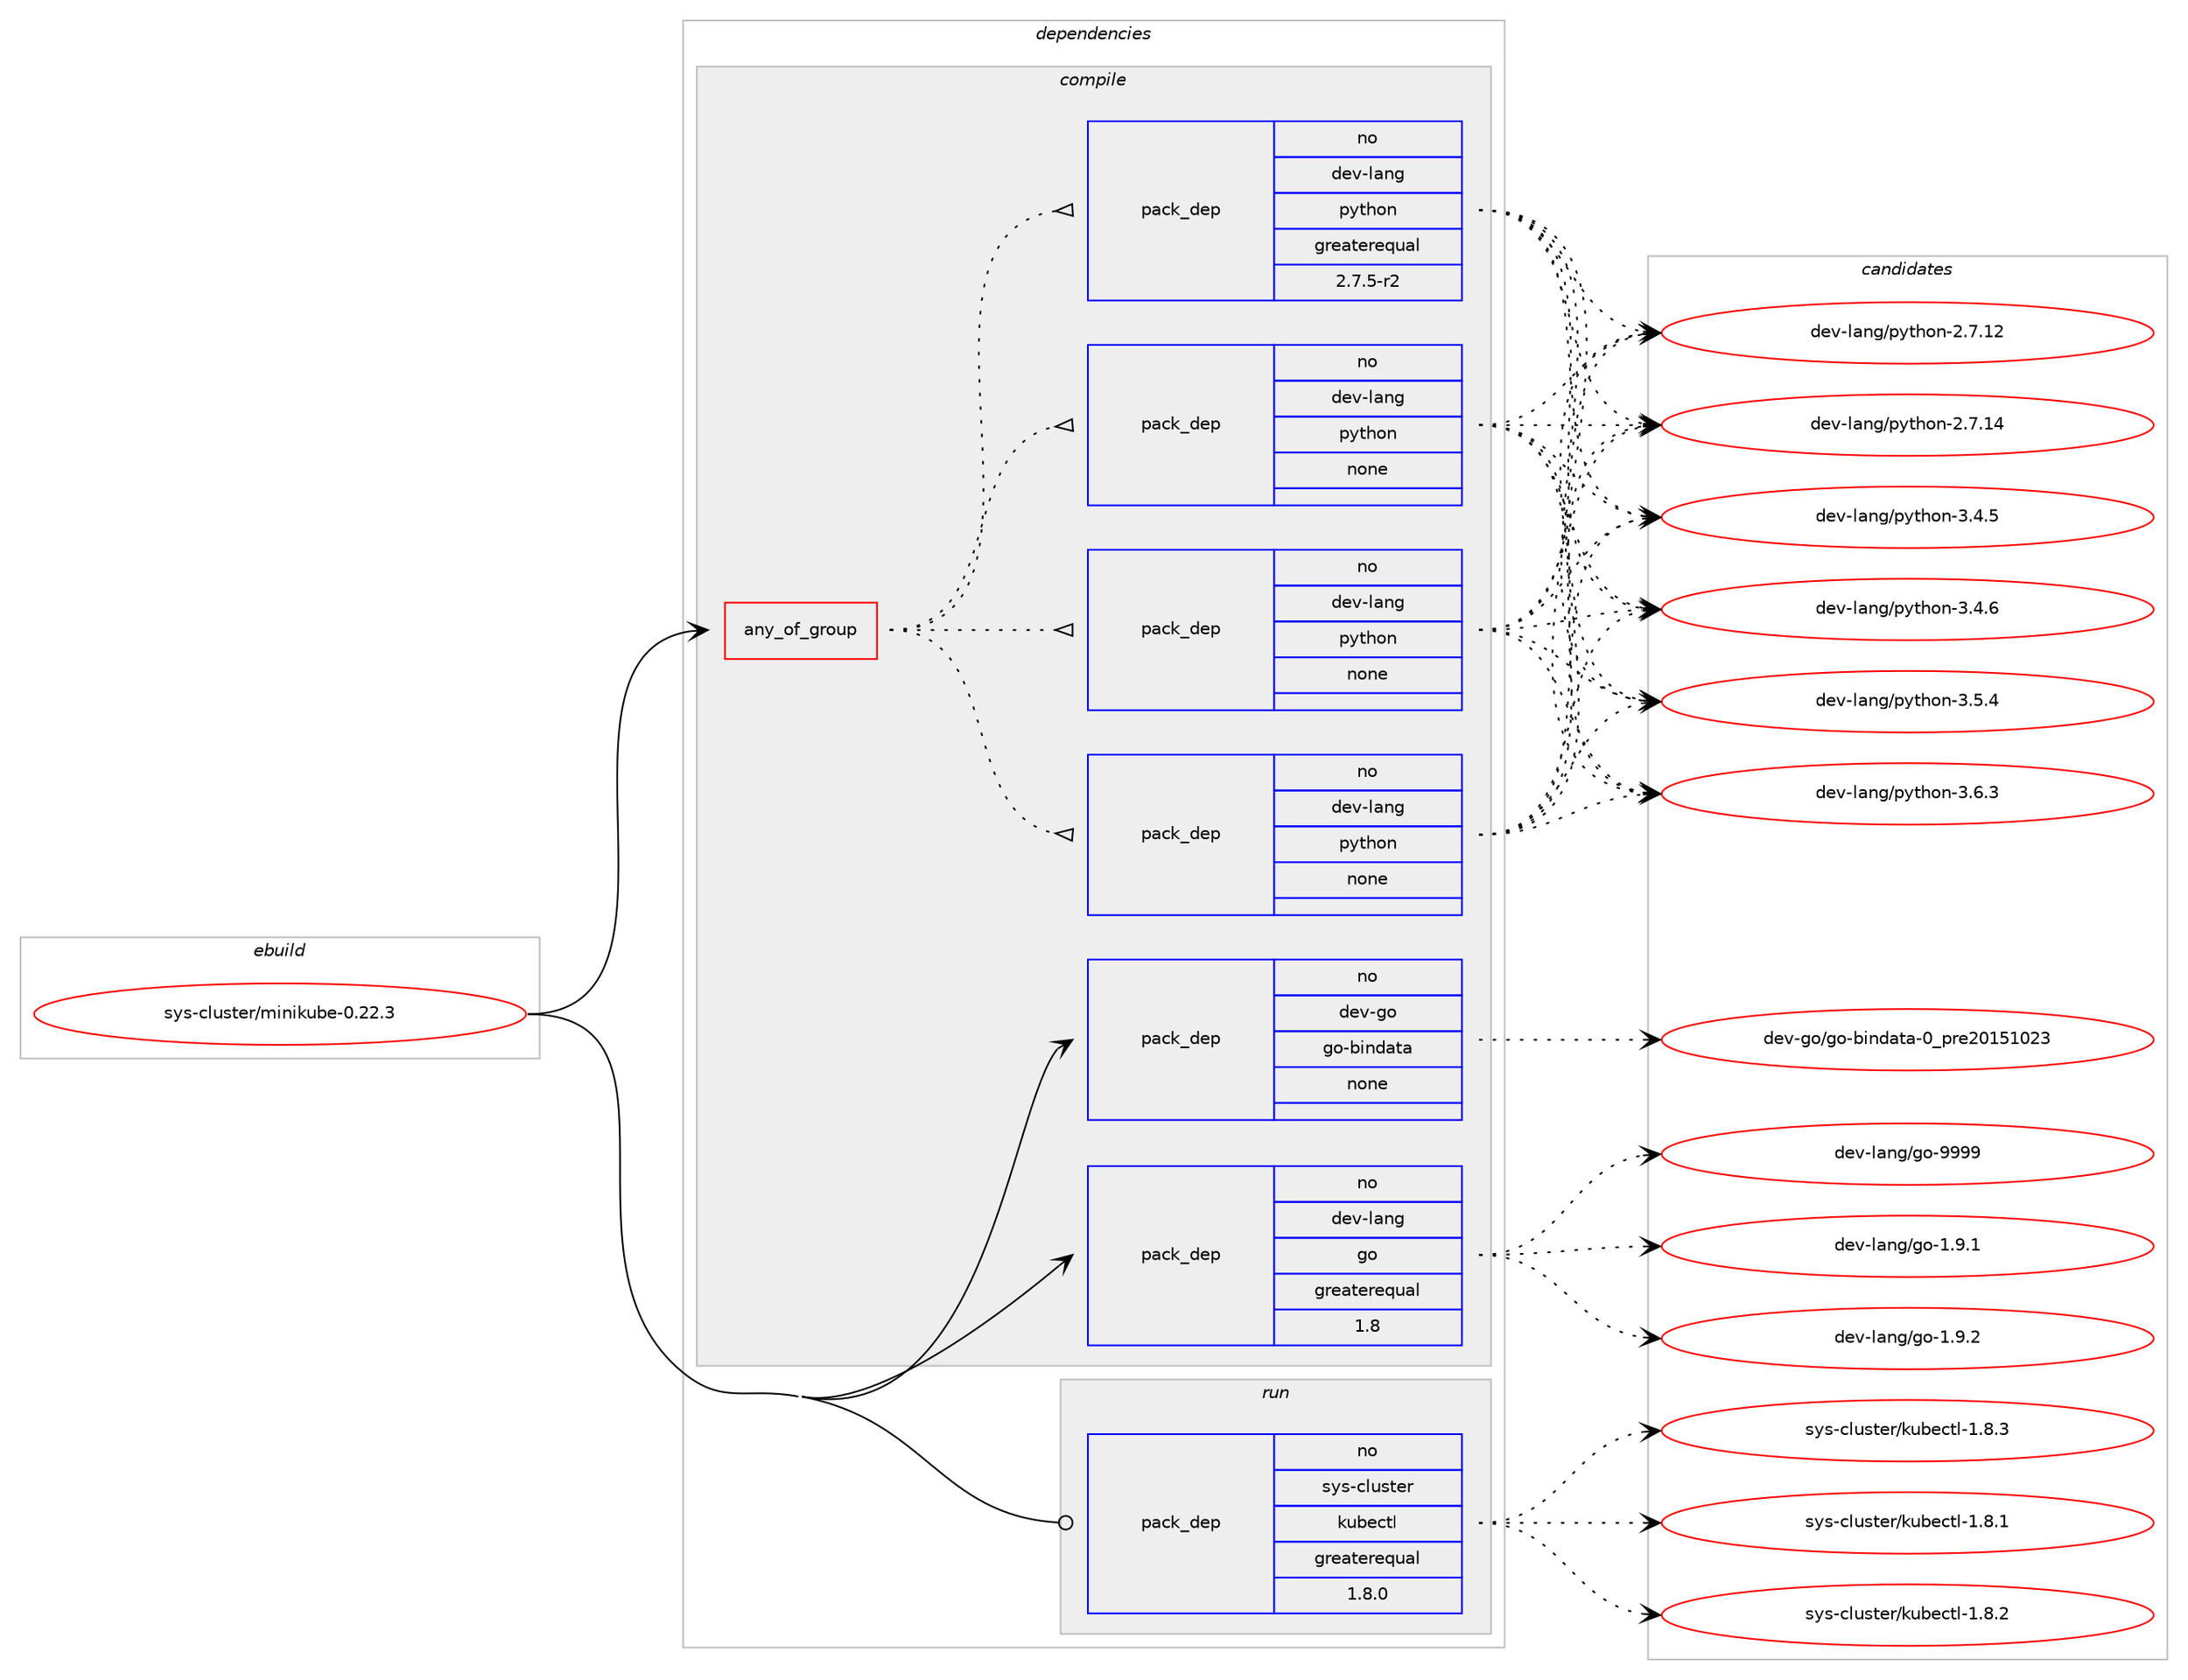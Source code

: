 digraph prolog {

# *************
# Graph options
# *************

newrank=true;
concentrate=true;
compound=true;
graph [rankdir=LR,fontname=Helvetica,fontsize=10,ranksep=1.5];#, ranksep=2.5, nodesep=0.2];
edge  [arrowhead=vee];
node  [fontname=Helvetica,fontsize=10];

# **********
# The ebuild
# **********

subgraph cluster_leftcol {
color=gray;
rank=same;
label=<<i>ebuild</i>>;
id [label="sys-cluster/minikube-0.22.3", color=red, width=4, href="../sys-cluster/minikube-0.22.3.svg"];
}

# ****************
# The dependencies
# ****************

subgraph cluster_midcol {
color=gray;
label=<<i>dependencies</i>>;
subgraph cluster_compile {
fillcolor="#eeeeee";
style=filled;
label=<<i>compile</i>>;
subgraph any8122 {
dependency480728 [label=<<TABLE BORDER="0" CELLBORDER="1" CELLSPACING="0" CELLPADDING="4"><TR><TD CELLPADDING="10">any_of_group</TD></TR></TABLE>>, shape=none, color=red];subgraph pack356899 {
dependency480729 [label=<<TABLE BORDER="0" CELLBORDER="1" CELLSPACING="0" CELLPADDING="4" WIDTH="220"><TR><TD ROWSPAN="6" CELLPADDING="30">pack_dep</TD></TR><TR><TD WIDTH="110">no</TD></TR><TR><TD>dev-lang</TD></TR><TR><TD>python</TD></TR><TR><TD>none</TD></TR><TR><TD></TD></TR></TABLE>>, shape=none, color=blue];
}
dependency480728:e -> dependency480729:w [weight=20,style="dotted",arrowhead="oinv"];
subgraph pack356900 {
dependency480730 [label=<<TABLE BORDER="0" CELLBORDER="1" CELLSPACING="0" CELLPADDING="4" WIDTH="220"><TR><TD ROWSPAN="6" CELLPADDING="30">pack_dep</TD></TR><TR><TD WIDTH="110">no</TD></TR><TR><TD>dev-lang</TD></TR><TR><TD>python</TD></TR><TR><TD>none</TD></TR><TR><TD></TD></TR></TABLE>>, shape=none, color=blue];
}
dependency480728:e -> dependency480730:w [weight=20,style="dotted",arrowhead="oinv"];
subgraph pack356901 {
dependency480731 [label=<<TABLE BORDER="0" CELLBORDER="1" CELLSPACING="0" CELLPADDING="4" WIDTH="220"><TR><TD ROWSPAN="6" CELLPADDING="30">pack_dep</TD></TR><TR><TD WIDTH="110">no</TD></TR><TR><TD>dev-lang</TD></TR><TR><TD>python</TD></TR><TR><TD>none</TD></TR><TR><TD></TD></TR></TABLE>>, shape=none, color=blue];
}
dependency480728:e -> dependency480731:w [weight=20,style="dotted",arrowhead="oinv"];
subgraph pack356902 {
dependency480732 [label=<<TABLE BORDER="0" CELLBORDER="1" CELLSPACING="0" CELLPADDING="4" WIDTH="220"><TR><TD ROWSPAN="6" CELLPADDING="30">pack_dep</TD></TR><TR><TD WIDTH="110">no</TD></TR><TR><TD>dev-lang</TD></TR><TR><TD>python</TD></TR><TR><TD>greaterequal</TD></TR><TR><TD>2.7.5-r2</TD></TR></TABLE>>, shape=none, color=blue];
}
dependency480728:e -> dependency480732:w [weight=20,style="dotted",arrowhead="oinv"];
}
id:e -> dependency480728:w [weight=20,style="solid",arrowhead="vee"];
subgraph pack356903 {
dependency480733 [label=<<TABLE BORDER="0" CELLBORDER="1" CELLSPACING="0" CELLPADDING="4" WIDTH="220"><TR><TD ROWSPAN="6" CELLPADDING="30">pack_dep</TD></TR><TR><TD WIDTH="110">no</TD></TR><TR><TD>dev-go</TD></TR><TR><TD>go-bindata</TD></TR><TR><TD>none</TD></TR><TR><TD></TD></TR></TABLE>>, shape=none, color=blue];
}
id:e -> dependency480733:w [weight=20,style="solid",arrowhead="vee"];
subgraph pack356904 {
dependency480734 [label=<<TABLE BORDER="0" CELLBORDER="1" CELLSPACING="0" CELLPADDING="4" WIDTH="220"><TR><TD ROWSPAN="6" CELLPADDING="30">pack_dep</TD></TR><TR><TD WIDTH="110">no</TD></TR><TR><TD>dev-lang</TD></TR><TR><TD>go</TD></TR><TR><TD>greaterequal</TD></TR><TR><TD>1.8</TD></TR></TABLE>>, shape=none, color=blue];
}
id:e -> dependency480734:w [weight=20,style="solid",arrowhead="vee"];
}
subgraph cluster_compileandrun {
fillcolor="#eeeeee";
style=filled;
label=<<i>compile and run</i>>;
}
subgraph cluster_run {
fillcolor="#eeeeee";
style=filled;
label=<<i>run</i>>;
subgraph pack356905 {
dependency480735 [label=<<TABLE BORDER="0" CELLBORDER="1" CELLSPACING="0" CELLPADDING="4" WIDTH="220"><TR><TD ROWSPAN="6" CELLPADDING="30">pack_dep</TD></TR><TR><TD WIDTH="110">no</TD></TR><TR><TD>sys-cluster</TD></TR><TR><TD>kubectl</TD></TR><TR><TD>greaterequal</TD></TR><TR><TD>1.8.0</TD></TR></TABLE>>, shape=none, color=blue];
}
id:e -> dependency480735:w [weight=20,style="solid",arrowhead="odot"];
}
}

# **************
# The candidates
# **************

subgraph cluster_choices {
rank=same;
color=gray;
label=<<i>candidates</i>>;

subgraph choice356899 {
color=black;
nodesep=1;
choice10010111845108971101034711212111610411111045504655464950 [label="dev-lang/python-2.7.12", color=red, width=4,href="../dev-lang/python-2.7.12.svg"];
choice10010111845108971101034711212111610411111045504655464952 [label="dev-lang/python-2.7.14", color=red, width=4,href="../dev-lang/python-2.7.14.svg"];
choice100101118451089711010347112121116104111110455146524653 [label="dev-lang/python-3.4.5", color=red, width=4,href="../dev-lang/python-3.4.5.svg"];
choice100101118451089711010347112121116104111110455146524654 [label="dev-lang/python-3.4.6", color=red, width=4,href="../dev-lang/python-3.4.6.svg"];
choice100101118451089711010347112121116104111110455146534652 [label="dev-lang/python-3.5.4", color=red, width=4,href="../dev-lang/python-3.5.4.svg"];
choice100101118451089711010347112121116104111110455146544651 [label="dev-lang/python-3.6.3", color=red, width=4,href="../dev-lang/python-3.6.3.svg"];
dependency480729:e -> choice10010111845108971101034711212111610411111045504655464950:w [style=dotted,weight="100"];
dependency480729:e -> choice10010111845108971101034711212111610411111045504655464952:w [style=dotted,weight="100"];
dependency480729:e -> choice100101118451089711010347112121116104111110455146524653:w [style=dotted,weight="100"];
dependency480729:e -> choice100101118451089711010347112121116104111110455146524654:w [style=dotted,weight="100"];
dependency480729:e -> choice100101118451089711010347112121116104111110455146534652:w [style=dotted,weight="100"];
dependency480729:e -> choice100101118451089711010347112121116104111110455146544651:w [style=dotted,weight="100"];
}
subgraph choice356900 {
color=black;
nodesep=1;
choice10010111845108971101034711212111610411111045504655464950 [label="dev-lang/python-2.7.12", color=red, width=4,href="../dev-lang/python-2.7.12.svg"];
choice10010111845108971101034711212111610411111045504655464952 [label="dev-lang/python-2.7.14", color=red, width=4,href="../dev-lang/python-2.7.14.svg"];
choice100101118451089711010347112121116104111110455146524653 [label="dev-lang/python-3.4.5", color=red, width=4,href="../dev-lang/python-3.4.5.svg"];
choice100101118451089711010347112121116104111110455146524654 [label="dev-lang/python-3.4.6", color=red, width=4,href="../dev-lang/python-3.4.6.svg"];
choice100101118451089711010347112121116104111110455146534652 [label="dev-lang/python-3.5.4", color=red, width=4,href="../dev-lang/python-3.5.4.svg"];
choice100101118451089711010347112121116104111110455146544651 [label="dev-lang/python-3.6.3", color=red, width=4,href="../dev-lang/python-3.6.3.svg"];
dependency480730:e -> choice10010111845108971101034711212111610411111045504655464950:w [style=dotted,weight="100"];
dependency480730:e -> choice10010111845108971101034711212111610411111045504655464952:w [style=dotted,weight="100"];
dependency480730:e -> choice100101118451089711010347112121116104111110455146524653:w [style=dotted,weight="100"];
dependency480730:e -> choice100101118451089711010347112121116104111110455146524654:w [style=dotted,weight="100"];
dependency480730:e -> choice100101118451089711010347112121116104111110455146534652:w [style=dotted,weight="100"];
dependency480730:e -> choice100101118451089711010347112121116104111110455146544651:w [style=dotted,weight="100"];
}
subgraph choice356901 {
color=black;
nodesep=1;
choice10010111845108971101034711212111610411111045504655464950 [label="dev-lang/python-2.7.12", color=red, width=4,href="../dev-lang/python-2.7.12.svg"];
choice10010111845108971101034711212111610411111045504655464952 [label="dev-lang/python-2.7.14", color=red, width=4,href="../dev-lang/python-2.7.14.svg"];
choice100101118451089711010347112121116104111110455146524653 [label="dev-lang/python-3.4.5", color=red, width=4,href="../dev-lang/python-3.4.5.svg"];
choice100101118451089711010347112121116104111110455146524654 [label="dev-lang/python-3.4.6", color=red, width=4,href="../dev-lang/python-3.4.6.svg"];
choice100101118451089711010347112121116104111110455146534652 [label="dev-lang/python-3.5.4", color=red, width=4,href="../dev-lang/python-3.5.4.svg"];
choice100101118451089711010347112121116104111110455146544651 [label="dev-lang/python-3.6.3", color=red, width=4,href="../dev-lang/python-3.6.3.svg"];
dependency480731:e -> choice10010111845108971101034711212111610411111045504655464950:w [style=dotted,weight="100"];
dependency480731:e -> choice10010111845108971101034711212111610411111045504655464952:w [style=dotted,weight="100"];
dependency480731:e -> choice100101118451089711010347112121116104111110455146524653:w [style=dotted,weight="100"];
dependency480731:e -> choice100101118451089711010347112121116104111110455146524654:w [style=dotted,weight="100"];
dependency480731:e -> choice100101118451089711010347112121116104111110455146534652:w [style=dotted,weight="100"];
dependency480731:e -> choice100101118451089711010347112121116104111110455146544651:w [style=dotted,weight="100"];
}
subgraph choice356902 {
color=black;
nodesep=1;
choice10010111845108971101034711212111610411111045504655464950 [label="dev-lang/python-2.7.12", color=red, width=4,href="../dev-lang/python-2.7.12.svg"];
choice10010111845108971101034711212111610411111045504655464952 [label="dev-lang/python-2.7.14", color=red, width=4,href="../dev-lang/python-2.7.14.svg"];
choice100101118451089711010347112121116104111110455146524653 [label="dev-lang/python-3.4.5", color=red, width=4,href="../dev-lang/python-3.4.5.svg"];
choice100101118451089711010347112121116104111110455146524654 [label="dev-lang/python-3.4.6", color=red, width=4,href="../dev-lang/python-3.4.6.svg"];
choice100101118451089711010347112121116104111110455146534652 [label="dev-lang/python-3.5.4", color=red, width=4,href="../dev-lang/python-3.5.4.svg"];
choice100101118451089711010347112121116104111110455146544651 [label="dev-lang/python-3.6.3", color=red, width=4,href="../dev-lang/python-3.6.3.svg"];
dependency480732:e -> choice10010111845108971101034711212111610411111045504655464950:w [style=dotted,weight="100"];
dependency480732:e -> choice10010111845108971101034711212111610411111045504655464952:w [style=dotted,weight="100"];
dependency480732:e -> choice100101118451089711010347112121116104111110455146524653:w [style=dotted,weight="100"];
dependency480732:e -> choice100101118451089711010347112121116104111110455146524654:w [style=dotted,weight="100"];
dependency480732:e -> choice100101118451089711010347112121116104111110455146534652:w [style=dotted,weight="100"];
dependency480732:e -> choice100101118451089711010347112121116104111110455146544651:w [style=dotted,weight="100"];
}
subgraph choice356903 {
color=black;
nodesep=1;
choice1001011184510311147103111459810511010097116974548951121141015048495349485051 [label="dev-go/go-bindata-0_pre20151023", color=red, width=4,href="../dev-go/go-bindata-0_pre20151023.svg"];
dependency480733:e -> choice1001011184510311147103111459810511010097116974548951121141015048495349485051:w [style=dotted,weight="100"];
}
subgraph choice356904 {
color=black;
nodesep=1;
choice100101118451089711010347103111454946574649 [label="dev-lang/go-1.9.1", color=red, width=4,href="../dev-lang/go-1.9.1.svg"];
choice100101118451089711010347103111454946574650 [label="dev-lang/go-1.9.2", color=red, width=4,href="../dev-lang/go-1.9.2.svg"];
choice1001011184510897110103471031114557575757 [label="dev-lang/go-9999", color=red, width=4,href="../dev-lang/go-9999.svg"];
dependency480734:e -> choice100101118451089711010347103111454946574649:w [style=dotted,weight="100"];
dependency480734:e -> choice100101118451089711010347103111454946574650:w [style=dotted,weight="100"];
dependency480734:e -> choice1001011184510897110103471031114557575757:w [style=dotted,weight="100"];
}
subgraph choice356905 {
color=black;
nodesep=1;
choice1151211154599108117115116101114471071179810199116108454946564649 [label="sys-cluster/kubectl-1.8.1", color=red, width=4,href="../sys-cluster/kubectl-1.8.1.svg"];
choice1151211154599108117115116101114471071179810199116108454946564650 [label="sys-cluster/kubectl-1.8.2", color=red, width=4,href="../sys-cluster/kubectl-1.8.2.svg"];
choice1151211154599108117115116101114471071179810199116108454946564651 [label="sys-cluster/kubectl-1.8.3", color=red, width=4,href="../sys-cluster/kubectl-1.8.3.svg"];
dependency480735:e -> choice1151211154599108117115116101114471071179810199116108454946564649:w [style=dotted,weight="100"];
dependency480735:e -> choice1151211154599108117115116101114471071179810199116108454946564650:w [style=dotted,weight="100"];
dependency480735:e -> choice1151211154599108117115116101114471071179810199116108454946564651:w [style=dotted,weight="100"];
}
}

}
